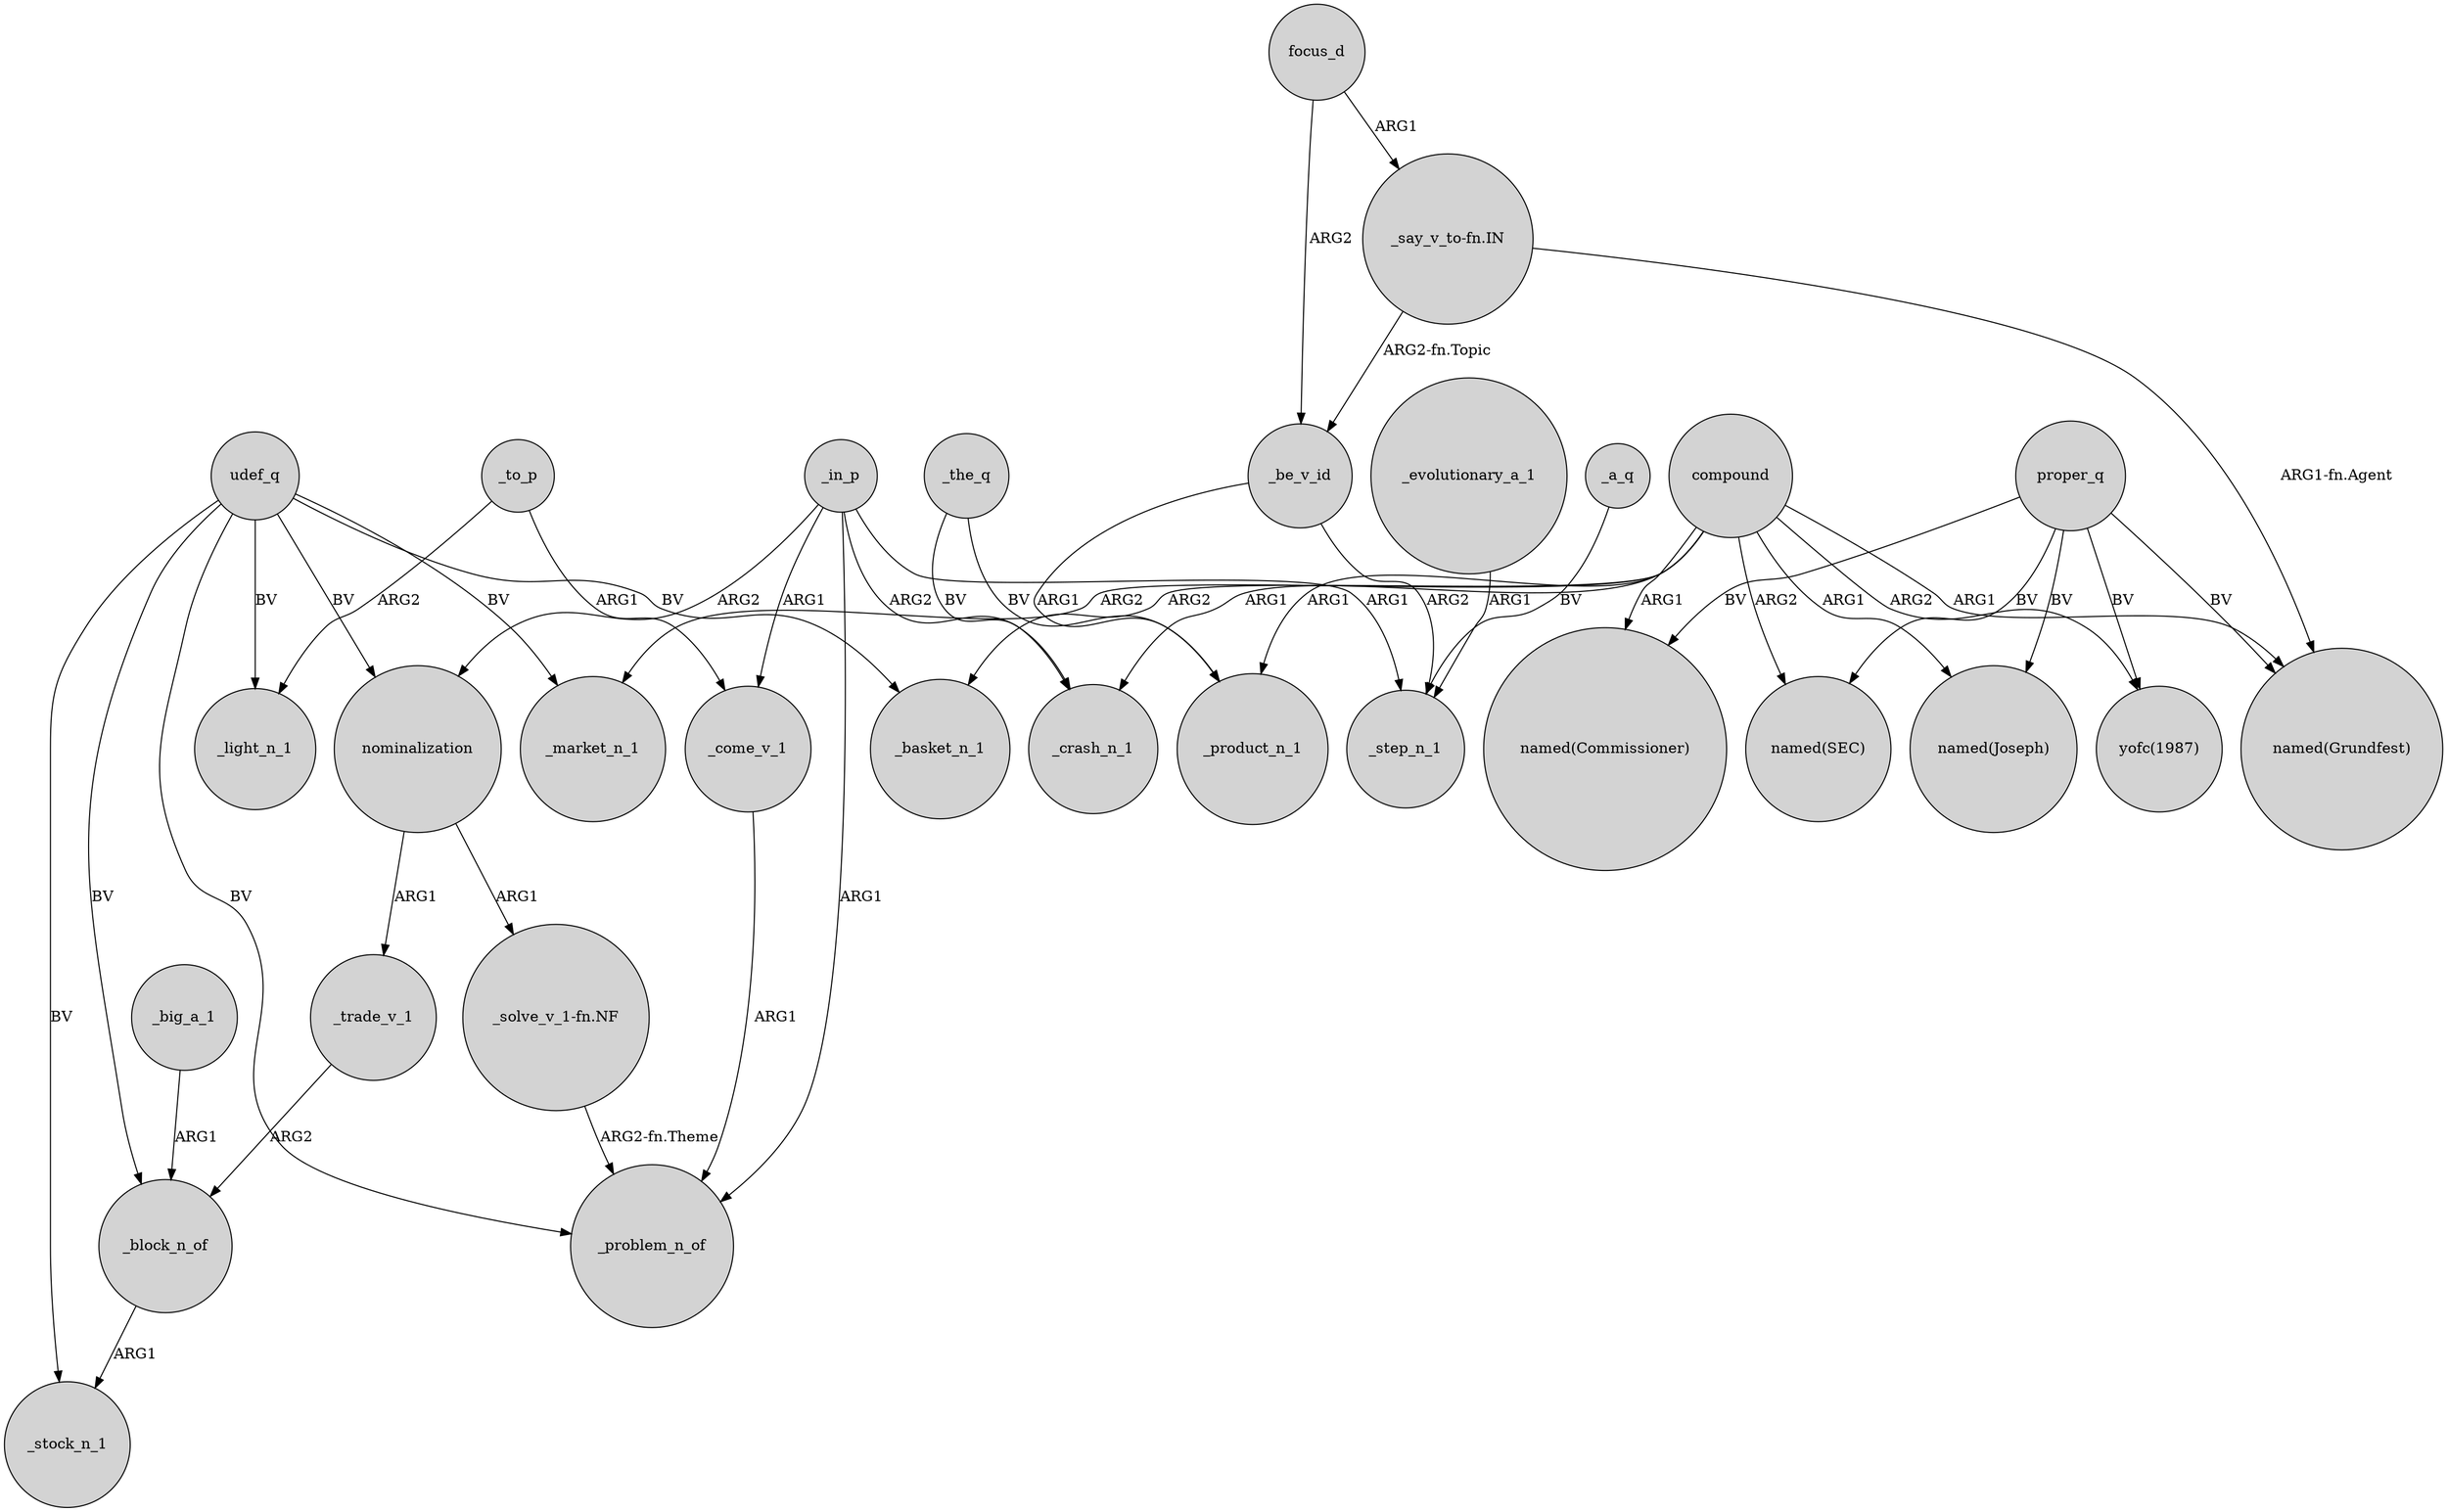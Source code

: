 digraph {
	node [shape=circle style=filled]
	focus_d -> _be_v_id [label=ARG2]
	udef_q -> _basket_n_1 [label=BV]
	compound -> _market_n_1 [label=ARG2]
	compound -> _product_n_1 [label=ARG1]
	udef_q -> _block_n_of [label=BV]
	udef_q -> _light_n_1 [label=BV]
	compound -> "named(Joseph)" [label=ARG1]
	_to_p -> _come_v_1 [label=ARG1]
	_trade_v_1 -> _block_n_of [label=ARG2]
	compound -> _basket_n_1 [label=ARG2]
	_in_p -> _crash_n_1 [label=ARG2]
	compound -> _crash_n_1 [label=ARG1]
	udef_q -> _market_n_1 [label=BV]
	udef_q -> _problem_n_of [label=BV]
	nominalization -> _trade_v_1 [label=ARG1]
	_in_p -> _problem_n_of [label=ARG1]
	_be_v_id -> _step_n_1 [label=ARG2]
	"_say_v_to-fn.IN" -> _be_v_id [label="ARG2-fn.Topic"]
	_a_q -> _step_n_1 [label=BV]
	proper_q -> "named(Joseph)" [label=BV]
	_big_a_1 -> _block_n_of [label=ARG1]
	proper_q -> "named(Commissioner)" [label=BV]
	udef_q -> _stock_n_1 [label=BV]
	proper_q -> "named(SEC)" [label=BV]
	_block_n_of -> _stock_n_1 [label=ARG1]
	compound -> "yofc(1987)" [label=ARG2]
	udef_q -> nominalization [label=BV]
	proper_q -> "yofc(1987)" [label=BV]
	compound -> "named(SEC)" [label=ARG2]
	compound -> "named(Commissioner)" [label=ARG1]
	_the_q -> _product_n_1 [label=BV]
	nominalization -> "_solve_v_1-fn.NF" [label=ARG1]
	_be_v_id -> _product_n_1 [label=ARG1]
	_to_p -> _light_n_1 [label=ARG2]
	_in_p -> _come_v_1 [label=ARG1]
	"_say_v_to-fn.IN" -> "named(Grundfest)" [label="ARG1-fn.Agent"]
	proper_q -> "named(Grundfest)" [label=BV]
	compound -> "named(Grundfest)" [label=ARG1]
	_in_p -> _step_n_1 [label=ARG1]
	_in_p -> nominalization [label=ARG2]
	"_solve_v_1-fn.NF" -> _problem_n_of [label="ARG2-fn.Theme"]
	_the_q -> _crash_n_1 [label=BV]
	_come_v_1 -> _problem_n_of [label=ARG1]
	_evolutionary_a_1 -> _step_n_1 [label=ARG1]
	focus_d -> "_say_v_to-fn.IN" [label=ARG1]
}
